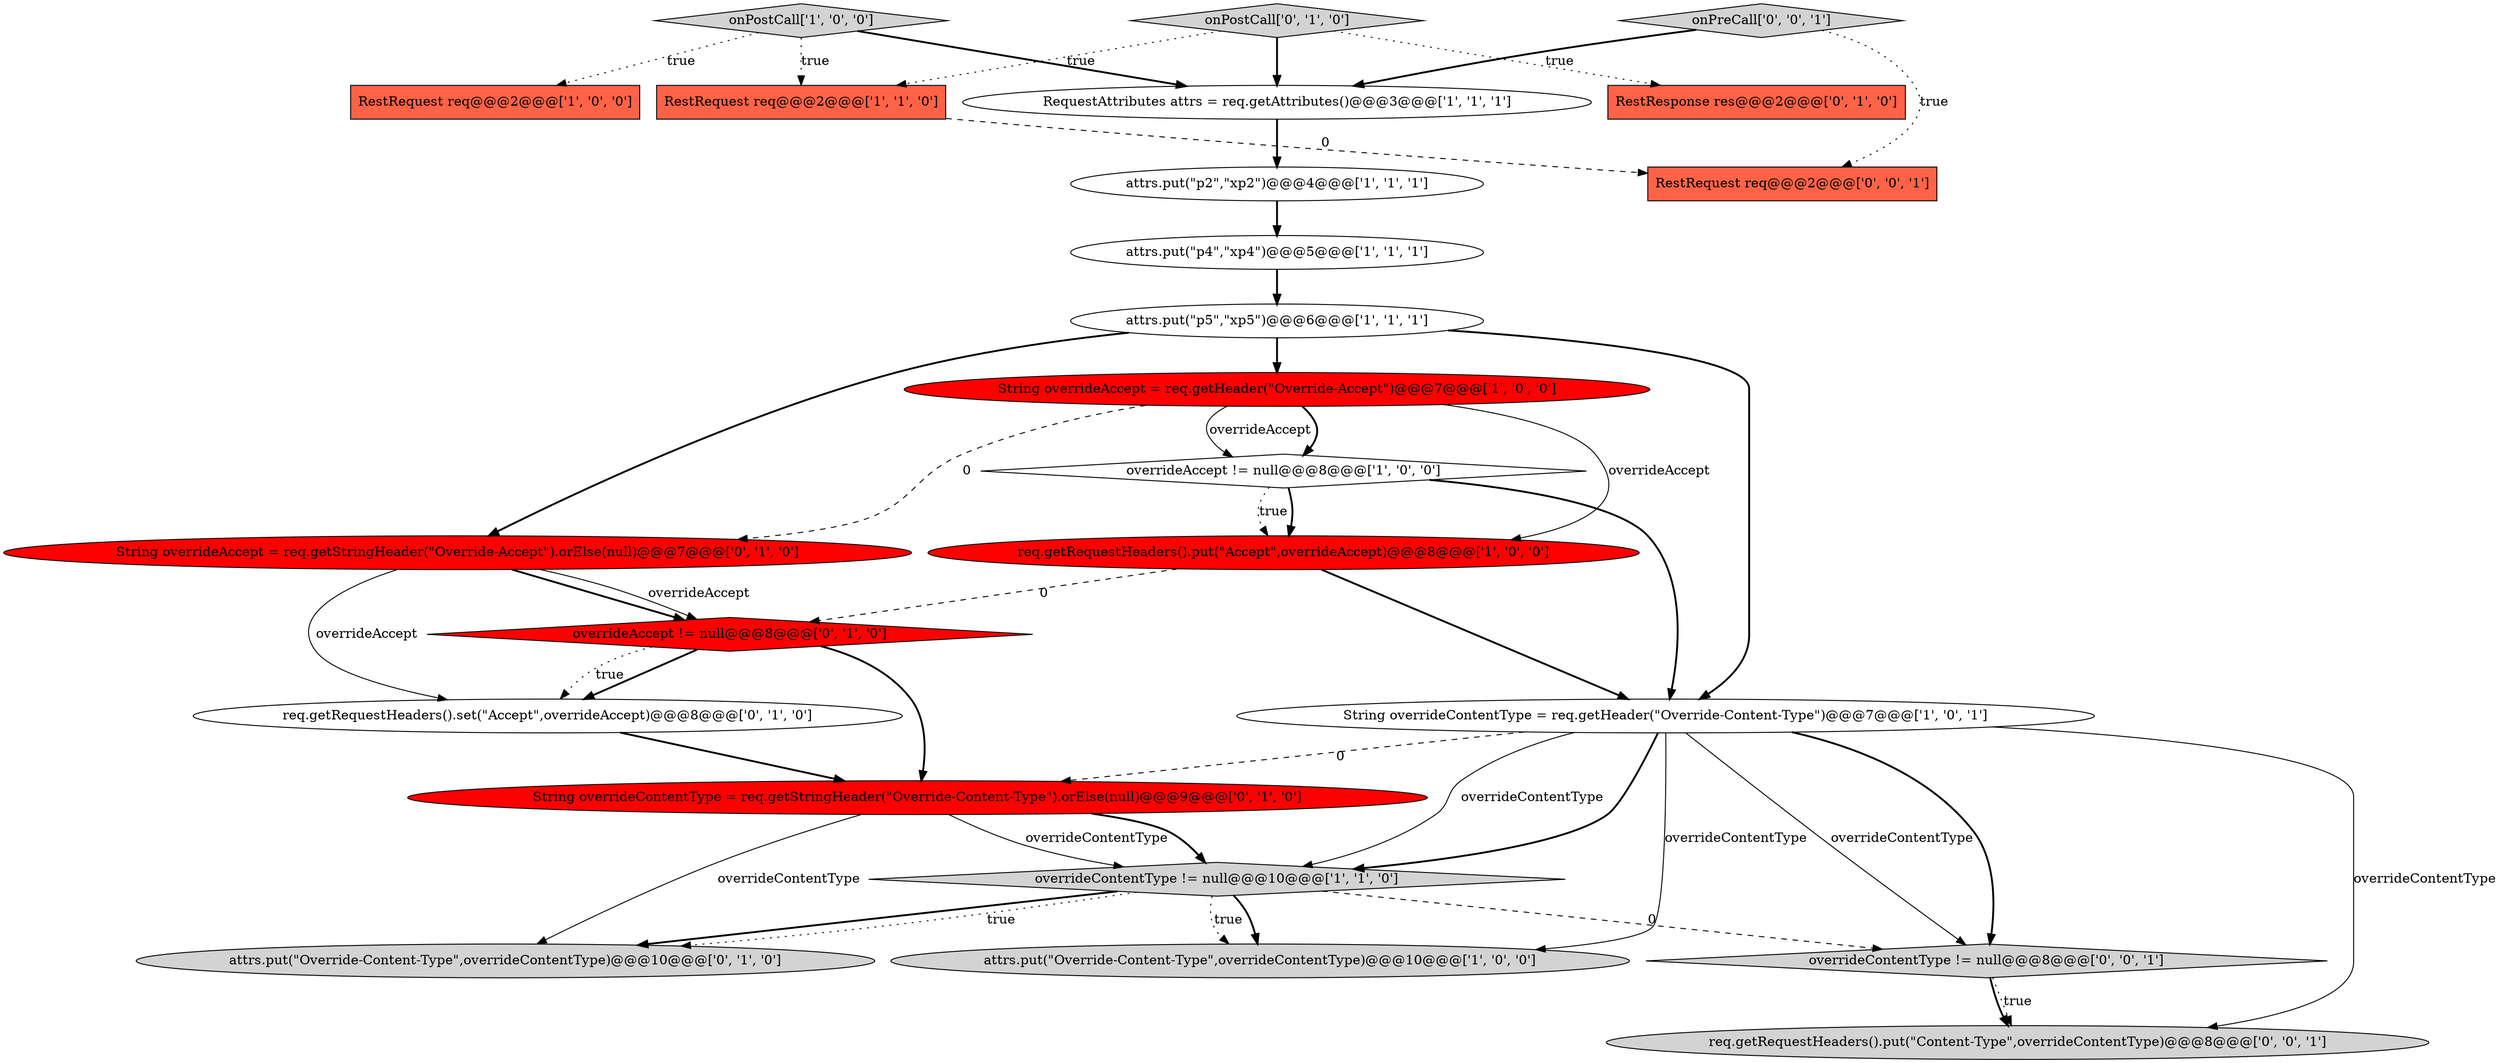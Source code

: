 digraph {
7 [style = filled, label = "onPostCall['1', '0', '0']", fillcolor = lightgray, shape = diamond image = "AAA0AAABBB1BBB"];
19 [style = filled, label = "overrideAccept != null@@@8@@@['0', '1', '0']", fillcolor = red, shape = diamond image = "AAA1AAABBB2BBB"];
11 [style = filled, label = "overrideContentType != null@@@10@@@['1', '1', '0']", fillcolor = lightgray, shape = diamond image = "AAA0AAABBB1BBB"];
23 [style = filled, label = "onPreCall['0', '0', '1']", fillcolor = lightgray, shape = diamond image = "AAA0AAABBB3BBB"];
18 [style = filled, label = "req.getRequestHeaders().set(\"Accept\",overrideAccept)@@@8@@@['0', '1', '0']", fillcolor = white, shape = ellipse image = "AAA0AAABBB2BBB"];
17 [style = filled, label = "onPostCall['0', '1', '0']", fillcolor = lightgray, shape = diamond image = "AAA0AAABBB2BBB"];
13 [style = filled, label = "RestResponse res@@@2@@@['0', '1', '0']", fillcolor = tomato, shape = box image = "AAA0AAABBB2BBB"];
1 [style = filled, label = "RestRequest req@@@2@@@['1', '0', '0']", fillcolor = tomato, shape = box image = "AAA0AAABBB1BBB"];
9 [style = filled, label = "req.getRequestHeaders().put(\"Accept\",overrideAccept)@@@8@@@['1', '0', '0']", fillcolor = red, shape = ellipse image = "AAA1AAABBB1BBB"];
8 [style = filled, label = "RestRequest req@@@2@@@['1', '1', '0']", fillcolor = tomato, shape = box image = "AAA0AAABBB1BBB"];
15 [style = filled, label = "String overrideContentType = req.getStringHeader(\"Override-Content-Type\").orElse(null)@@@9@@@['0', '1', '0']", fillcolor = red, shape = ellipse image = "AAA1AAABBB2BBB"];
5 [style = filled, label = "attrs.put(\"p2\",\"xp2\")@@@4@@@['1', '1', '1']", fillcolor = white, shape = ellipse image = "AAA0AAABBB1BBB"];
3 [style = filled, label = "attrs.put(\"Override-Content-Type\",overrideContentType)@@@10@@@['1', '0', '0']", fillcolor = lightgray, shape = ellipse image = "AAA0AAABBB1BBB"];
16 [style = filled, label = "attrs.put(\"Override-Content-Type\",overrideContentType)@@@10@@@['0', '1', '0']", fillcolor = lightgray, shape = ellipse image = "AAA0AAABBB2BBB"];
6 [style = filled, label = "String overrideAccept = req.getHeader(\"Override-Accept\")@@@7@@@['1', '0', '0']", fillcolor = red, shape = ellipse image = "AAA1AAABBB1BBB"];
21 [style = filled, label = "req.getRequestHeaders().put(\"Content-Type\",overrideContentType)@@@8@@@['0', '0', '1']", fillcolor = lightgray, shape = ellipse image = "AAA0AAABBB3BBB"];
2 [style = filled, label = "overrideAccept != null@@@8@@@['1', '0', '0']", fillcolor = white, shape = diamond image = "AAA0AAABBB1BBB"];
22 [style = filled, label = "overrideContentType != null@@@8@@@['0', '0', '1']", fillcolor = lightgray, shape = diamond image = "AAA0AAABBB3BBB"];
0 [style = filled, label = "String overrideContentType = req.getHeader(\"Override-Content-Type\")@@@7@@@['1', '0', '1']", fillcolor = white, shape = ellipse image = "AAA0AAABBB1BBB"];
14 [style = filled, label = "String overrideAccept = req.getStringHeader(\"Override-Accept\").orElse(null)@@@7@@@['0', '1', '0']", fillcolor = red, shape = ellipse image = "AAA1AAABBB2BBB"];
4 [style = filled, label = "attrs.put(\"p5\",\"xp5\")@@@6@@@['1', '1', '1']", fillcolor = white, shape = ellipse image = "AAA0AAABBB1BBB"];
10 [style = filled, label = "RequestAttributes attrs = req.getAttributes()@@@3@@@['1', '1', '1']", fillcolor = white, shape = ellipse image = "AAA0AAABBB1BBB"];
12 [style = filled, label = "attrs.put(\"p4\",\"xp4\")@@@5@@@['1', '1', '1']", fillcolor = white, shape = ellipse image = "AAA0AAABBB1BBB"];
20 [style = filled, label = "RestRequest req@@@2@@@['0', '0', '1']", fillcolor = tomato, shape = box image = "AAA0AAABBB3BBB"];
22->21 [style = dotted, label="true"];
11->16 [style = bold, label=""];
17->10 [style = bold, label=""];
4->14 [style = bold, label=""];
19->18 [style = bold, label=""];
14->18 [style = solid, label="overrideAccept"];
15->11 [style = solid, label="overrideContentType"];
15->16 [style = solid, label="overrideContentType"];
9->0 [style = bold, label=""];
4->6 [style = bold, label=""];
7->10 [style = bold, label=""];
18->15 [style = bold, label=""];
19->18 [style = dotted, label="true"];
6->9 [style = solid, label="overrideAccept"];
22->21 [style = bold, label=""];
8->20 [style = dashed, label="0"];
0->15 [style = dashed, label="0"];
0->11 [style = bold, label=""];
11->22 [style = dashed, label="0"];
14->19 [style = bold, label=""];
0->21 [style = solid, label="overrideContentType"];
2->9 [style = bold, label=""];
6->14 [style = dashed, label="0"];
0->3 [style = solid, label="overrideContentType"];
4->0 [style = bold, label=""];
6->2 [style = bold, label=""];
9->19 [style = dashed, label="0"];
17->8 [style = dotted, label="true"];
23->20 [style = dotted, label="true"];
2->0 [style = bold, label=""];
10->5 [style = bold, label=""];
15->11 [style = bold, label=""];
2->9 [style = dotted, label="true"];
12->4 [style = bold, label=""];
5->12 [style = bold, label=""];
11->3 [style = bold, label=""];
0->22 [style = solid, label="overrideContentType"];
0->22 [style = bold, label=""];
0->11 [style = solid, label="overrideContentType"];
6->2 [style = solid, label="overrideAccept"];
23->10 [style = bold, label=""];
11->16 [style = dotted, label="true"];
19->15 [style = bold, label=""];
7->1 [style = dotted, label="true"];
7->8 [style = dotted, label="true"];
11->3 [style = dotted, label="true"];
17->13 [style = dotted, label="true"];
14->19 [style = solid, label="overrideAccept"];
}
